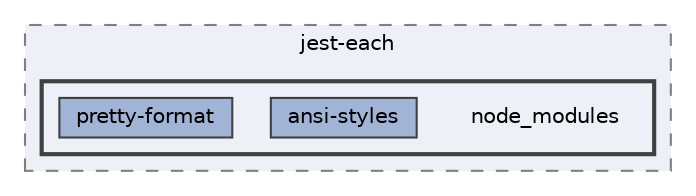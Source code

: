 digraph "C:/Users/arisc/OneDrive/Documents/GitHub/FINAL/EcoEats-Project/node_modules/jest-each/node_modules"
{
 // LATEX_PDF_SIZE
  bgcolor="transparent";
  edge [fontname=Helvetica,fontsize=10,labelfontname=Helvetica,labelfontsize=10];
  node [fontname=Helvetica,fontsize=10,shape=box,height=0.2,width=0.4];
  compound=true
  subgraph clusterdir_a39d99c035749ad657c9727b2fc265c4 {
    graph [ bgcolor="#edf0f7", pencolor="grey50", label="jest-each", fontname=Helvetica,fontsize=10 style="filled,dashed", URL="dir_a39d99c035749ad657c9727b2fc265c4.html",tooltip=""]
  subgraph clusterdir_82ef28fbc1318ac064167c06735080de {
    graph [ bgcolor="#edf0f7", pencolor="grey25", label="", fontname=Helvetica,fontsize=10 style="filled,bold", URL="dir_82ef28fbc1318ac064167c06735080de.html",tooltip=""]
    dir_82ef28fbc1318ac064167c06735080de [shape=plaintext, label="node_modules"];
  dir_713f7244740a1a42396db1dc0018cbd2 [label="ansi-styles", fillcolor="#a2b4d6", color="grey25", style="filled", URL="dir_713f7244740a1a42396db1dc0018cbd2.html",tooltip=""];
  dir_07d953989e94a172bd5106baca598ff2 [label="pretty-format", fillcolor="#a2b4d6", color="grey25", style="filled", URL="dir_07d953989e94a172bd5106baca598ff2.html",tooltip=""];
  }
  }
}
